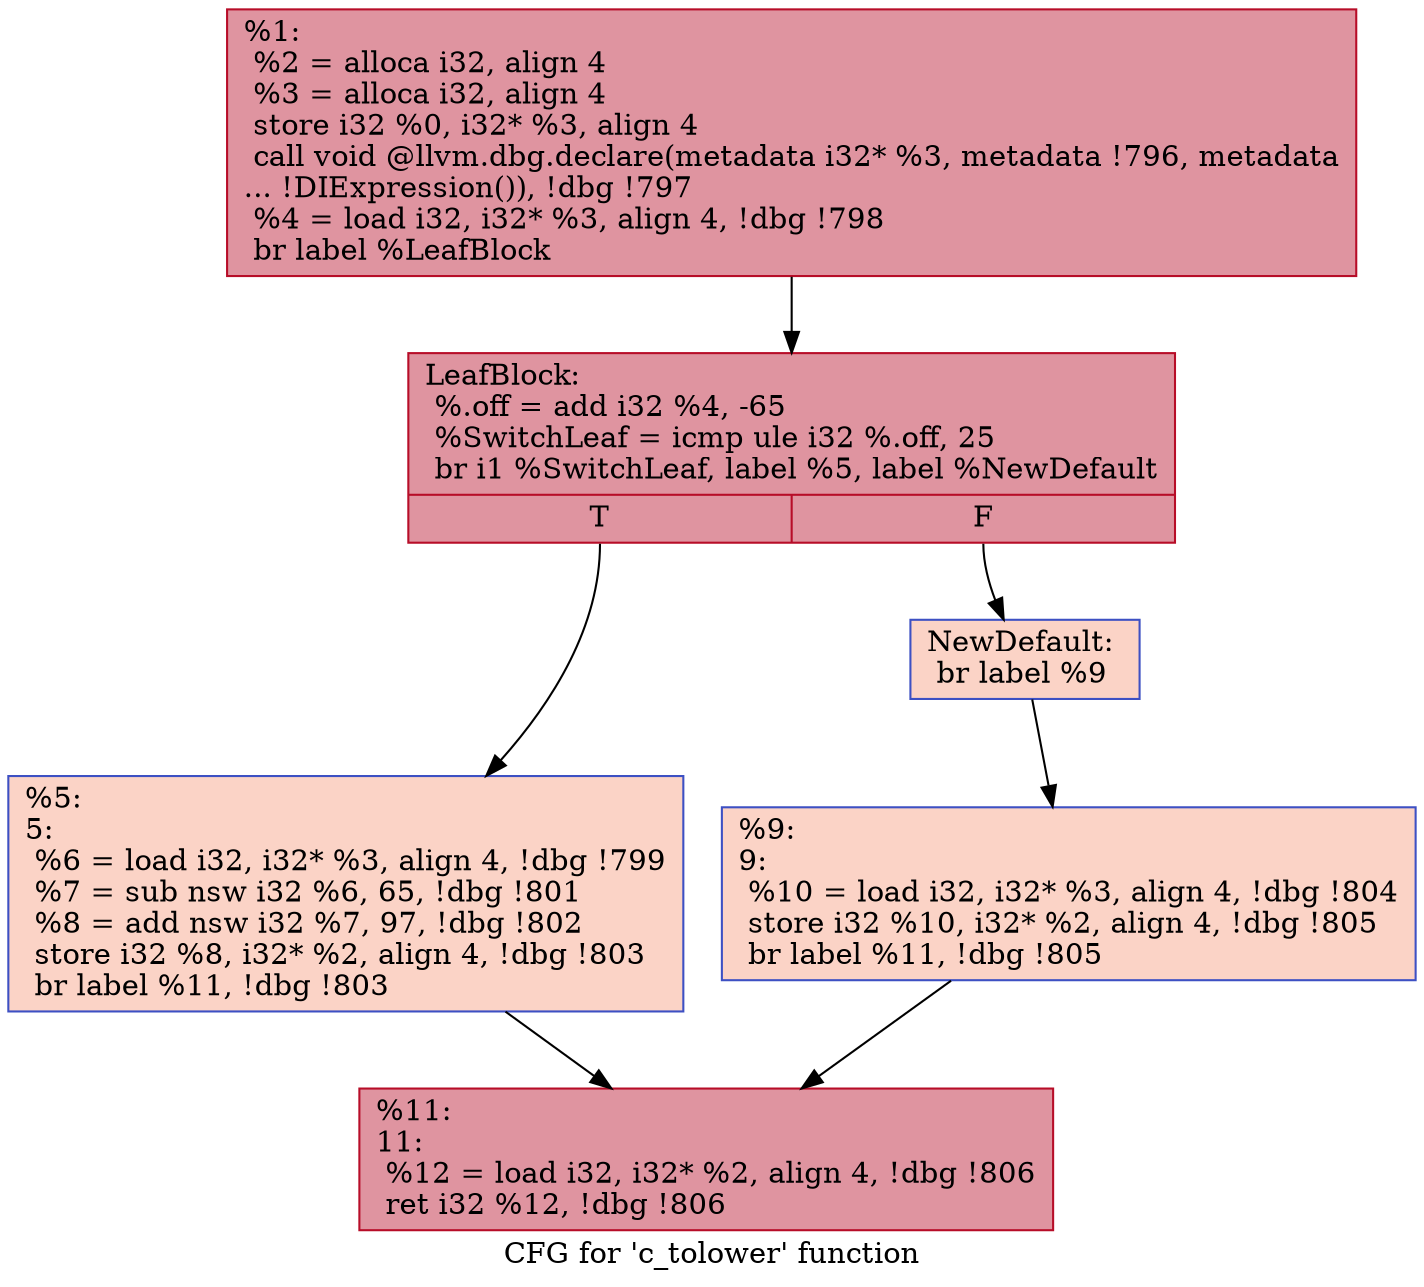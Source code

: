 digraph "CFG for 'c_tolower' function" {
	label="CFG for 'c_tolower' function";

	Node0x230d810 [shape=record,color="#b70d28ff", style=filled, fillcolor="#b70d2870",label="{%1:\l  %2 = alloca i32, align 4\l  %3 = alloca i32, align 4\l  store i32 %0, i32* %3, align 4\l  call void @llvm.dbg.declare(metadata i32* %3, metadata !796, metadata\l... !DIExpression()), !dbg !797\l  %4 = load i32, i32* %3, align 4, !dbg !798\l  br label %LeafBlock\l}"];
	Node0x230d810 -> Node0x230ed70;
	Node0x230ed70 [shape=record,color="#b70d28ff", style=filled, fillcolor="#b70d2870",label="{LeafBlock:                                        \l  %.off = add i32 %4, -65\l  %SwitchLeaf = icmp ule i32 %.off, 25\l  br i1 %SwitchLeaf, label %5, label %NewDefault\l|{<s0>T|<s1>F}}"];
	Node0x230ed70:s0 -> Node0x2312150;
	Node0x230ed70:s1 -> Node0x23121a0;
	Node0x2312150 [shape=record,color="#3d50c3ff", style=filled, fillcolor="#f59c7d70",label="{%5:\l5:                                                \l  %6 = load i32, i32* %3, align 4, !dbg !799\l  %7 = sub nsw i32 %6, 65, !dbg !801\l  %8 = add nsw i32 %7, 97, !dbg !802\l  store i32 %8, i32* %2, align 4, !dbg !803\l  br label %11, !dbg !803\l}"];
	Node0x2312150 -> Node0x2312240;
	Node0x23121a0 [shape=record,color="#3d50c3ff", style=filled, fillcolor="#f59c7d70",label="{NewDefault:                                       \l  br label %9\l}"];
	Node0x23121a0 -> Node0x23121f0;
	Node0x23121f0 [shape=record,color="#3d50c3ff", style=filled, fillcolor="#f59c7d70",label="{%9:\l9:                                                \l  %10 = load i32, i32* %3, align 4, !dbg !804\l  store i32 %10, i32* %2, align 4, !dbg !805\l  br label %11, !dbg !805\l}"];
	Node0x23121f0 -> Node0x2312240;
	Node0x2312240 [shape=record,color="#b70d28ff", style=filled, fillcolor="#b70d2870",label="{%11:\l11:                                               \l  %12 = load i32, i32* %2, align 4, !dbg !806\l  ret i32 %12, !dbg !806\l}"];
}
